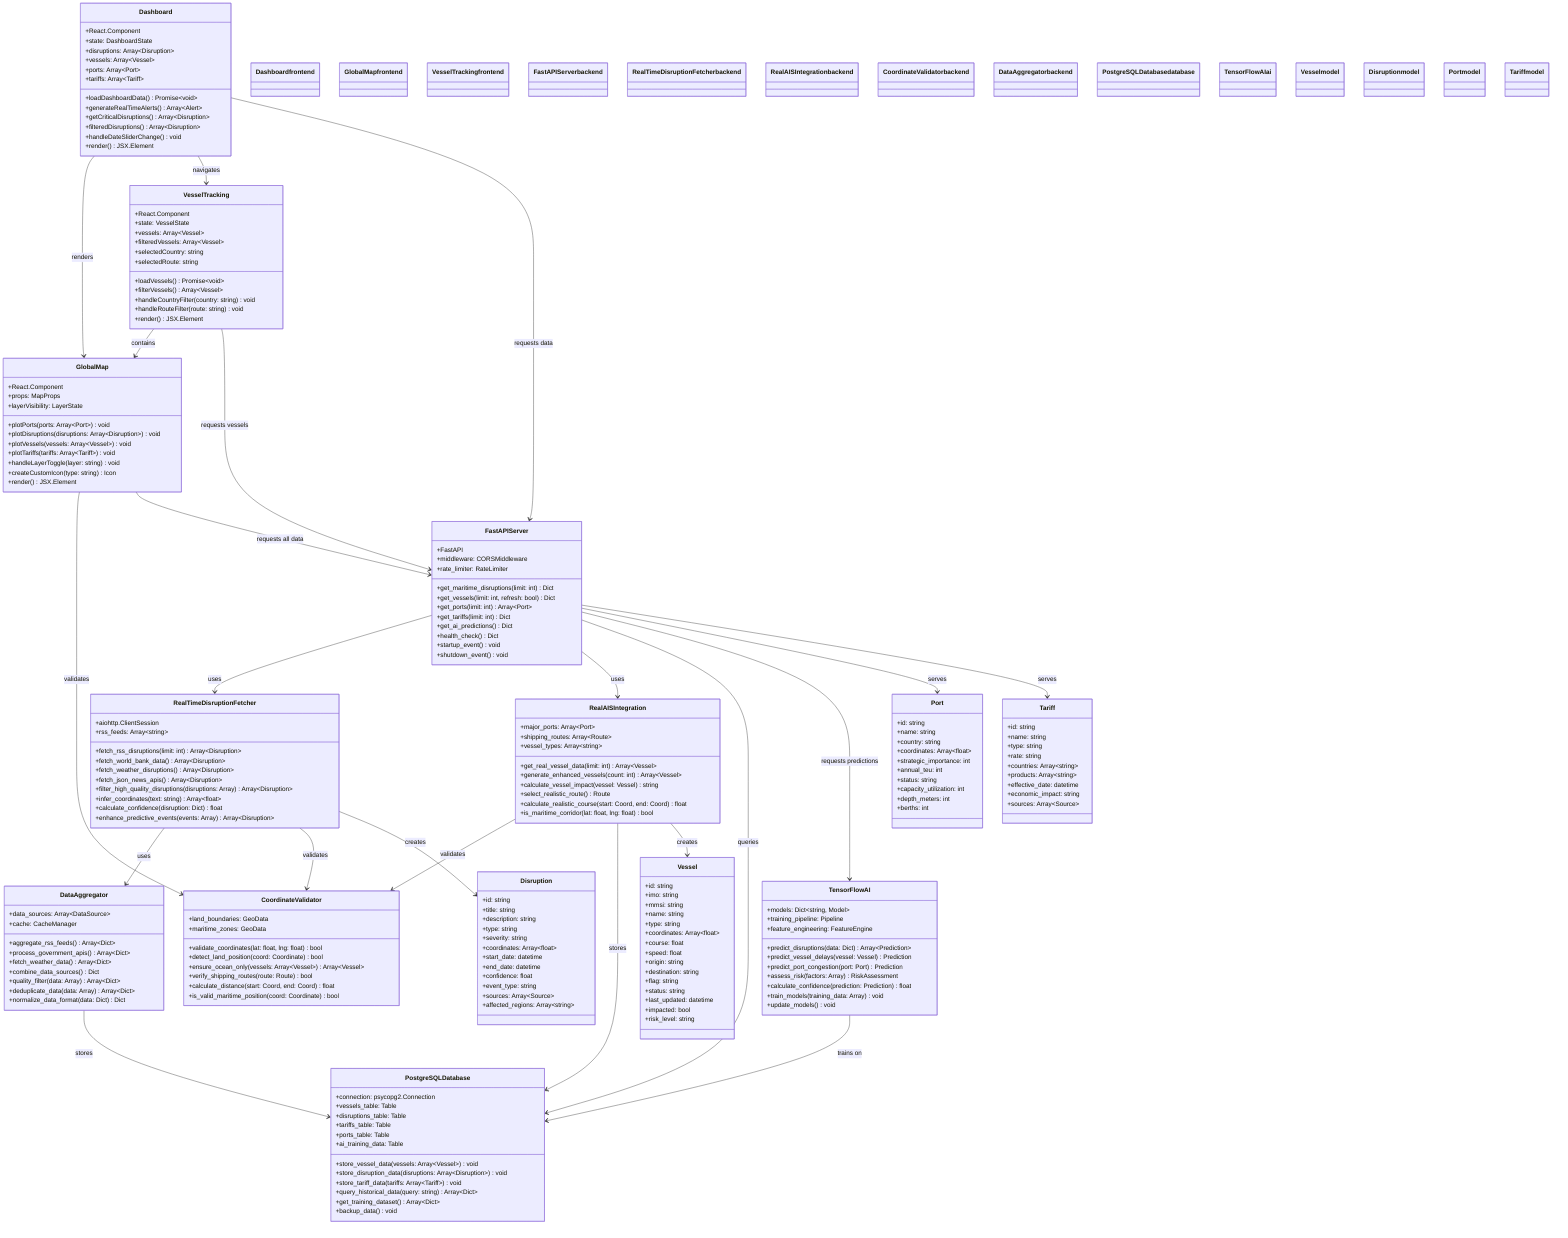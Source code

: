classDiagram
    %% Frontend Components
    class Dashboard {
        +React.Component
        +state: DashboardState
        +disruptions: Array~Disruption~
        +vessels: Array~Vessel~
        +ports: Array~Port~
        +tariffs: Array~Tariff~
        +loadDashboardData() Promise~void~
        +generateRealTimeAlerts() Array~Alert~
        +getCriticalDisruptions() Array~Disruption~
        +filteredDisruptions() Array~Disruption~
        +handleDateSliderChange() void
        +render() JSX.Element
    }
    
    class GlobalMap {
        +React.Component
        +props: MapProps
        +layerVisibility: LayerState
        +plotPorts(ports: Array~Port~) void
        +plotDisruptions(disruptions: Array~Disruption~) void
        +plotVessels(vessels: Array~Vessel~) void
        +plotTariffs(tariffs: Array~Tariff~) void
        +handleLayerToggle(layer: string) void
        +createCustomIcon(type: string) Icon
        +render() JSX.Element
    }
    
    class VesselTracking {
        +React.Component
        +state: VesselState
        +vessels: Array~Vessel~
        +filteredVessels: Array~Vessel~
        +selectedCountry: string
        +selectedRoute: string
        +loadVessels() Promise~void~
        +filterVessels() Array~Vessel~
        +handleCountryFilter(country: string) void
        +handleRouteFilter(route: string) void
        +render() JSX.Element
    }
    
    %% Backend API Server
    class FastAPIServer {
        +FastAPI
        +middleware: CORSMiddleware
        +rate_limiter: RateLimiter
        +get_maritime_disruptions(limit: int) Dict
        +get_vessels(limit: int, refresh: bool) Dict
        +get_ports(limit: int) Array~Port~
        +get_tariffs(limit: int) Dict
        +get_ai_predictions() Dict
        +health_check() Dict
        +startup_event() void
        +shutdown_event() void
    }
    
    %% Data Processing Services
    class RealTimeDisruptionFetcher {
        +aiohttp.ClientSession
        +rss_feeds: Array~string~
        +fetch_rss_disruptions(limit: int) Array~Disruption~
        +fetch_world_bank_data() Array~Disruption~
        +fetch_weather_disruptions() Array~Disruption~
        +fetch_json_news_apis() Array~Disruption~
        +filter_high_quality_disruptions(disruptions: Array) Array~Disruption~
        +infer_coordinates(text: string) Array~float~
        +calculate_confidence(disruption: Dict) float
        +enhance_predictive_events(events: Array) Array~Disruption~
    }
    
    class RealAISIntegration {
        +major_ports: Array~Port~
        +shipping_routes: Array~Route~
        +vessel_types: Array~string~
        +get_real_vessel_data(limit: int) Array~Vessel~
        +generate_enhanced_vessels(count: int) Array~Vessel~
        +calculate_vessel_impact(vessel: Vessel) string
        +select_realistic_route() Route
        +calculate_realistic_course(start: Coord, end: Coord) float
        +is_maritime_corridor(lat: float, lng: float) bool
    }
    
    class PostgreSQLDatabase {
        +connection: psycopg2.Connection
        +vessels_table: Table
        +disruptions_table: Table
        +tariffs_table: Table
        +ports_table: Table
        +ai_training_data: Table
        +store_vessel_data(vessels: Array~Vessel~) void
        +store_disruption_data(disruptions: Array~Disruption~) void
        +store_tariff_data(tariffs: Array~Tariff~) void
        +query_historical_data(query: string) Array~Dict~
        +get_training_dataset() Array~Dict~
        +backup_data() void
    }
    
    %% AI/ML Components
    class TensorFlowAI {
        +models: Dict~string, Model~
        +training_pipeline: Pipeline
        +feature_engineering: FeatureEngine
        +predict_disruptions(data: Dict) Array~Prediction~
        +predict_vessel_delays(vessel: Vessel) Prediction
        +predict_port_congestion(port: Port) Prediction
        +assess_risk(factors: Array) RiskAssessment
        +calculate_confidence(prediction: Prediction) float
        +train_models(training_data: Array) void
        +update_models() void
    }
    
    %% Validation and Processing
    class CoordinateValidator {
        +land_boundaries: GeoData
        +maritime_zones: GeoData
        +validate_coordinates(lat: float, lng: float) bool
        +detect_land_position(coord: Coordinate) bool
        +ensure_ocean_only(vessels: Array~Vessel~) Array~Vessel~
        +verify_shipping_routes(route: Route) bool
        +calculate_distance(start: Coord, end: Coord) float
        +is_valid_maritime_position(coord: Coordinate) bool
    }
    
    class DataAggregator {
        +data_sources: Array~DataSource~
        +cache: CacheManager
        +aggregate_rss_feeds() Array~Dict~
        +process_government_apis() Array~Dict~
        +fetch_weather_data() Array~Dict~
        +combine_data_sources() Dict
        +quality_filter(data: Array) Array~Dict~
        +deduplicate_data(data: Array) Array~Dict~
        +normalize_data_format(data: Dict) Dict
    }
    
    %% Data Models
    class Vessel {
        +id: string
        +imo: string
        +mmsi: string
        +name: string
        +type: string
        +coordinates: Array~float~
        +course: float
        +speed: float
        +origin: string
        +destination: string
        +flag: string
        +status: string
        +last_updated: datetime
        +impacted: bool
        +risk_level: string
    }
    
    class Disruption {
        +id: string
        +title: string
        +description: string
        +type: string
        +severity: string
        +coordinates: Array~float~
        +start_date: datetime
        +end_date: datetime
        +confidence: float
        +event_type: string
        +sources: Array~Source~
        +affected_regions: Array~string~
    }
    
    class Port {
        +id: string
        +name: string
        +country: string
        +coordinates: Array~float~
        +strategic_importance: int
        +annual_teu: int
        +status: string
        +capacity_utilization: int
        +depth_meters: int
        +berths: int
    }
    
    class Tariff {
        +id: string
        +name: string
        +type: string
        +rate: string
        +countries: Array~string~
        +products: Array~string~
        +effective_date: datetime
        +economic_impact: string
        +sources: Array~Source~
    }
    
    %% Relationships
    Dashboard --> GlobalMap : renders
    Dashboard --> VesselTracking : navigates
    GlobalMap --> CoordinateValidator : validates
    VesselTracking --> GlobalMap : contains
    
    Dashboard --> FastAPIServer : requests data
    VesselTracking --> FastAPIServer : requests vessels
    GlobalMap --> FastAPIServer : requests all data
    
    FastAPIServer --> RealTimeDisruptionFetcher : uses
    FastAPIServer --> RealAISIntegration : uses
    FastAPIServer --> PostgreSQLDatabase : queries
    FastAPIServer --> TensorFlowAI : requests predictions
    
    RealTimeDisruptionFetcher --> DataAggregator : uses
    RealTimeDisruptionFetcher --> CoordinateValidator : validates
    RealAISIntegration --> CoordinateValidator : validates
    RealAISIntegration --> PostgreSQLDatabase : stores
    
    TensorFlowAI --> PostgreSQLDatabase : trains on
    DataAggregator --> PostgreSQLDatabase : stores
    
    %% Data Models Usage
    RealAISIntegration --> Vessel : creates
    RealTimeDisruptionFetcher --> Disruption : creates
    FastAPIServer --> Port : serves
    FastAPIServer --> Tariff : serves
    
    %% Styling
    classDef frontend fill:#e3f2fd,stroke:#1976d2,stroke-width:2px
    classDef backend fill:#f3e5f5,stroke:#7b1fa2,stroke-width:2px
    classDef database fill:#fff3e0,stroke:#f57c00,stroke-width:2px
    classDef ai fill:#f1f8e9,stroke:#689f38,stroke-width:2px
    classDef model fill:#fce4ec,stroke:#c2185b,stroke-width:2px
    
    class Dashboard frontend
    class GlobalMap frontend
    class VesselTracking frontend
    class FastAPIServer backend
    class RealTimeDisruptionFetcher backend
    class RealAISIntegration backend
    class CoordinateValidator backend
    class DataAggregator backend
    class PostgreSQLDatabase database
    class TensorFlowAI ai
    class Vessel model
    class Disruption model
    class Port model
    class Tariff model